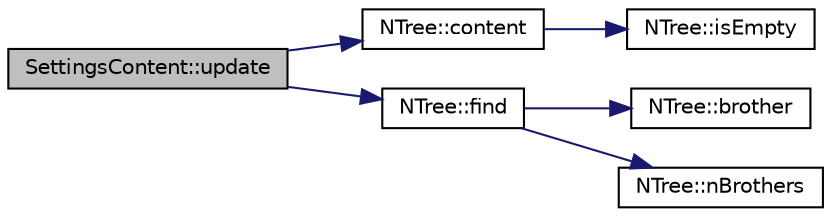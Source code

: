 digraph "SettingsContent::update"
{
 // LATEX_PDF_SIZE
  edge [fontname="Helvetica",fontsize="10",labelfontname="Helvetica",labelfontsize="10"];
  node [fontname="Helvetica",fontsize="10",shape=record];
  rankdir="LR";
  Node1 [label="SettingsContent::update",height=0.2,width=0.4,color="black", fillcolor="grey75", style="filled", fontcolor="black",tooltip=" "];
  Node1 -> Node2 [color="midnightblue",fontsize="10",style="solid",fontname="Helvetica"];
  Node2 [label="NTree::content",height=0.2,width=0.4,color="black", fillcolor="white", style="filled",URL="$class_n_tree.html#a4b26c68f62fedcba6c3f0c877a45ef2b",tooltip=" "];
  Node2 -> Node3 [color="midnightblue",fontsize="10",style="solid",fontname="Helvetica"];
  Node3 [label="NTree::isEmpty",height=0.2,width=0.4,color="black", fillcolor="white", style="filled",URL="$class_n_tree.html#af04958be73f20404ce84907cef297435",tooltip=" "];
  Node1 -> Node4 [color="midnightblue",fontsize="10",style="solid",fontname="Helvetica"];
  Node4 [label="NTree::find",height=0.2,width=0.4,color="black", fillcolor="white", style="filled",URL="$class_n_tree.html#a37bfd0be1ceae166fd12a92fd0104e3d",tooltip=" "];
  Node4 -> Node5 [color="midnightblue",fontsize="10",style="solid",fontname="Helvetica"];
  Node5 [label="NTree::brother",height=0.2,width=0.4,color="black", fillcolor="white", style="filled",URL="$class_n_tree.html#a3e340bf56c643e25c917240b737045a1",tooltip=" "];
  Node4 -> Node6 [color="midnightblue",fontsize="10",style="solid",fontname="Helvetica"];
  Node6 [label="NTree::nBrothers",height=0.2,width=0.4,color="black", fillcolor="white", style="filled",URL="$class_n_tree.html#a075e4c9929ff7f830038f12adefd3ac9",tooltip=" "];
}

